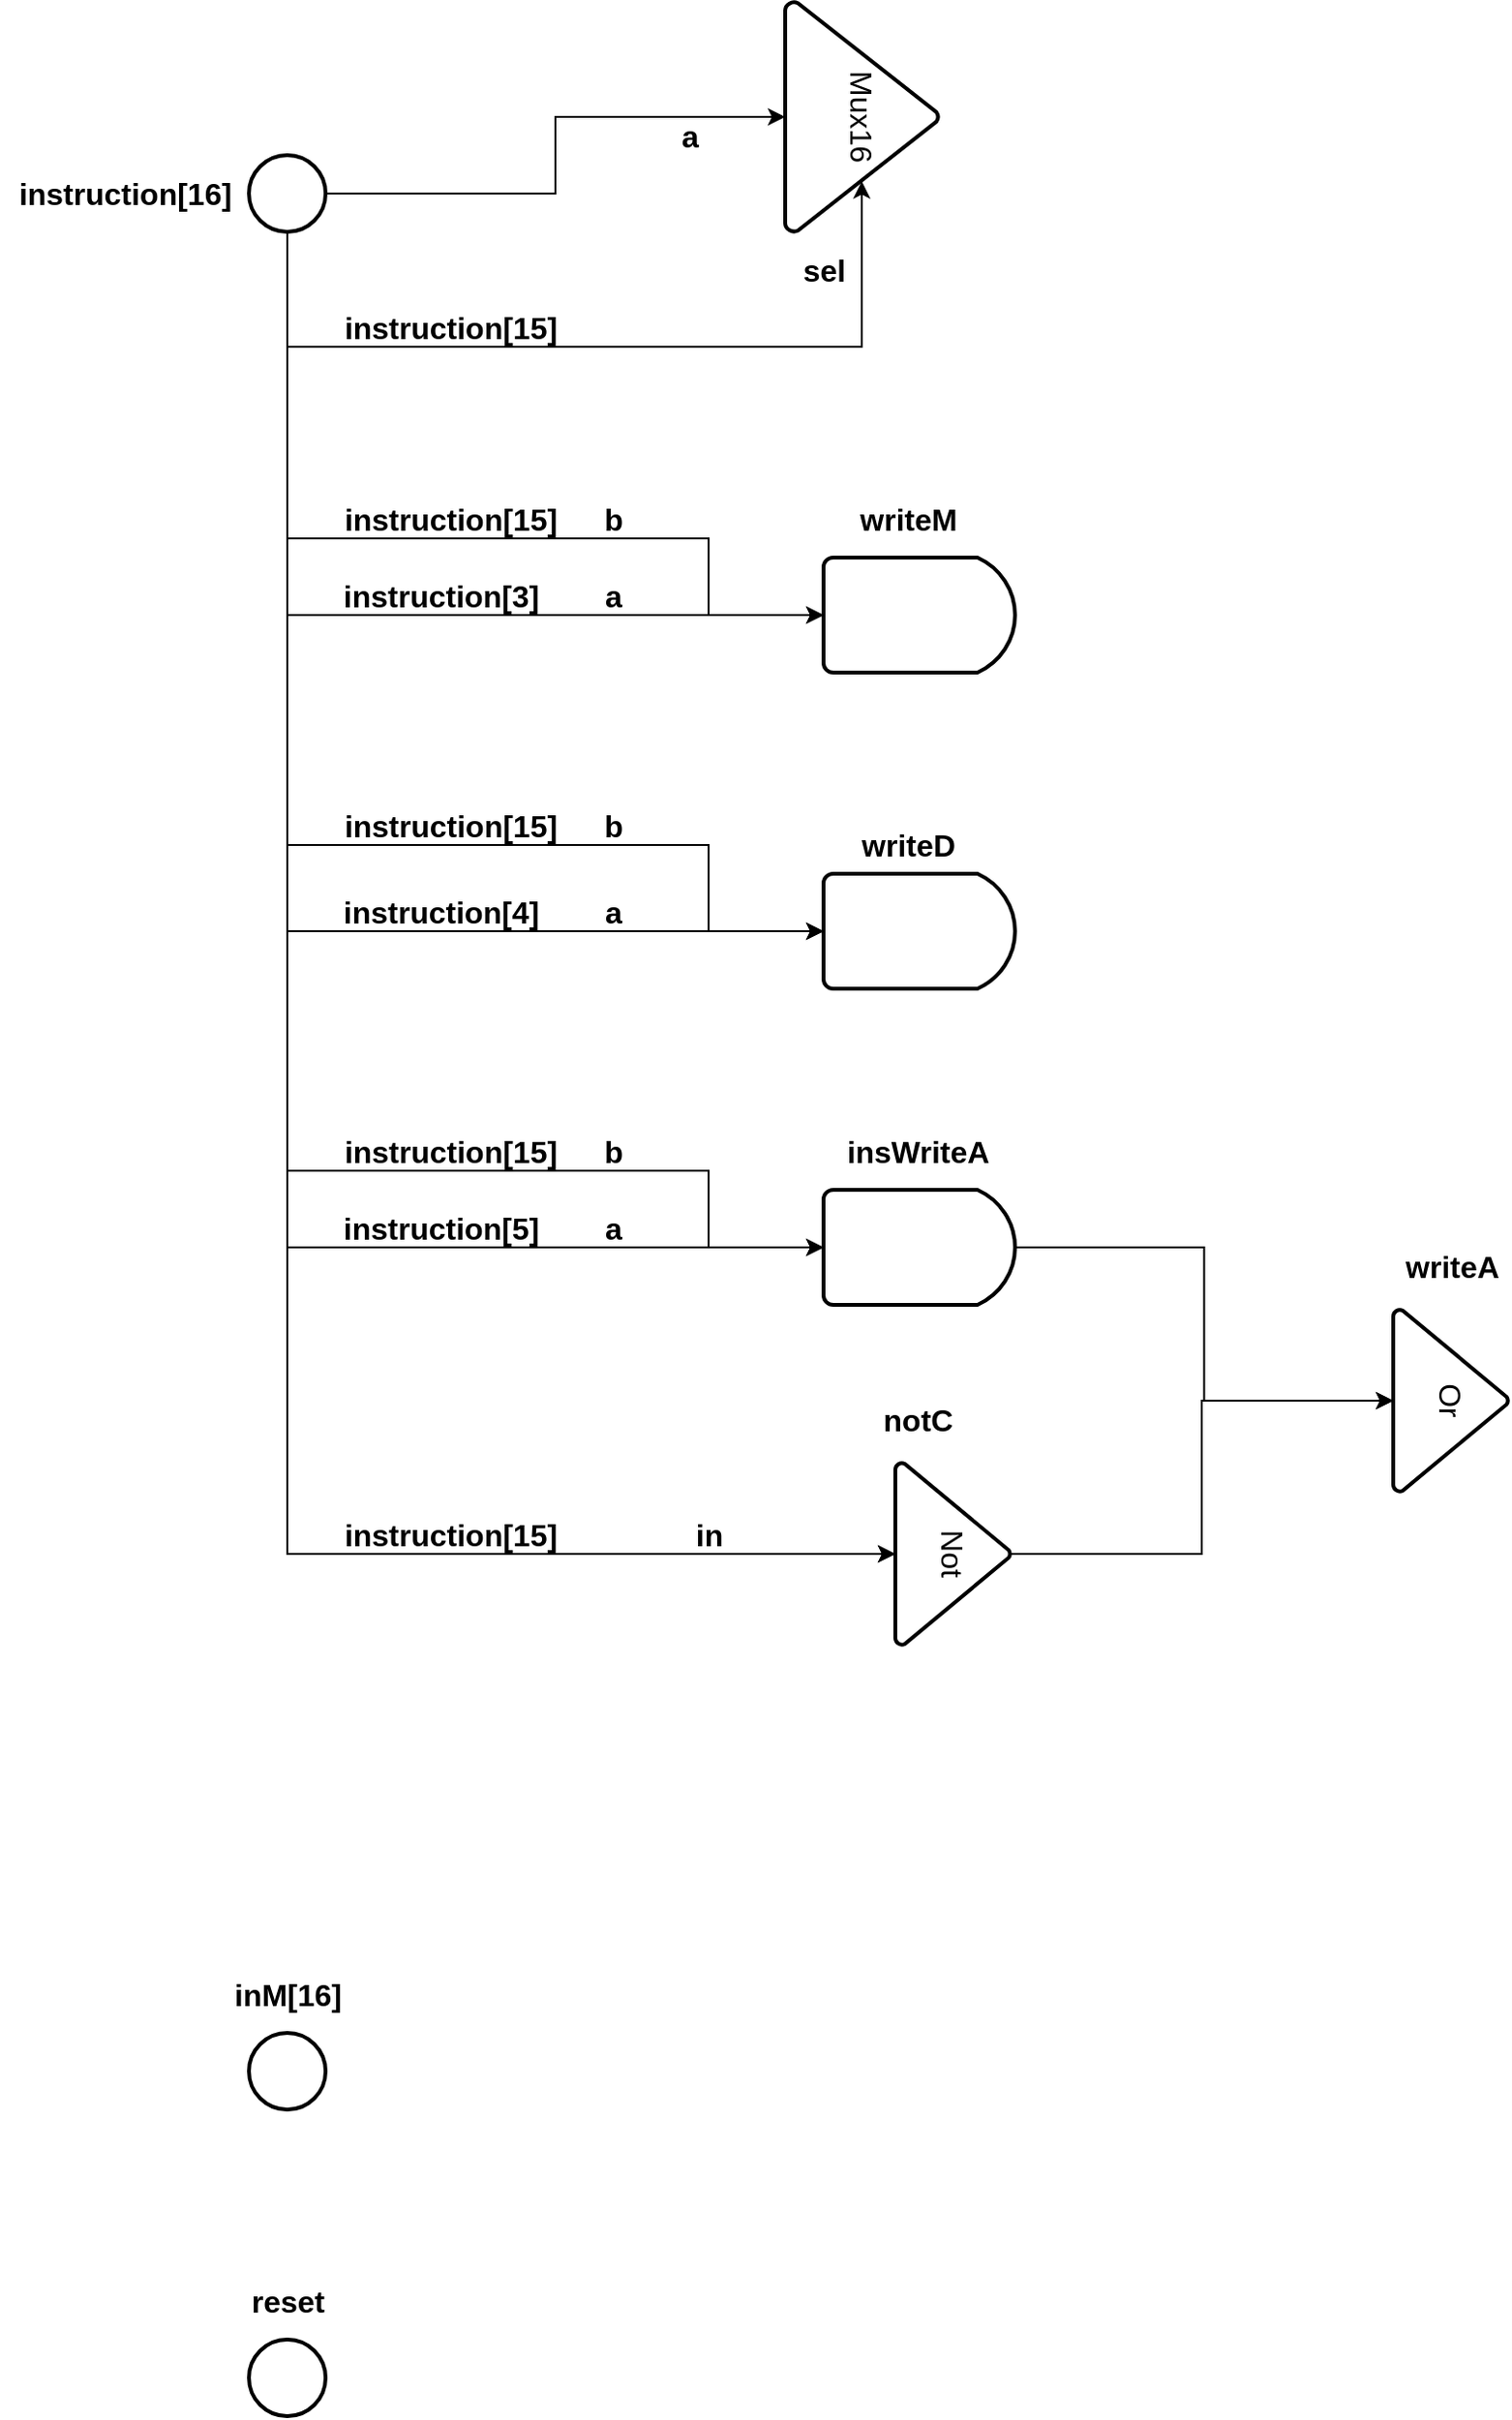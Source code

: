 <mxfile version="16.6.2" type="device"><diagram id="M8ErJZarfprn00fFAe0b" name="Page-1"><mxGraphModel dx="2500" dy="896" grid="1" gridSize="10" guides="1" tooltips="1" connect="1" arrows="1" fold="1" page="1" pageScale="1" pageWidth="827" pageHeight="1169" math="0" shadow="0"><root><mxCell id="0"/><mxCell id="1" parent="0"/><mxCell id="nbXC6So5q-EZ1UPwCd8--1" value="" style="strokeWidth=2;html=1;shape=mxgraph.flowchart.start_2;whiteSpace=wrap;" vertex="1" parent="1"><mxGeometry x="40" y="1180" width="40" height="40" as="geometry"/></mxCell><mxCell id="nbXC6So5q-EZ1UPwCd8--2" value="inM[16]" style="text;html=1;align=center;verticalAlign=middle;resizable=0;points=[];autosize=1;strokeColor=none;fillColor=none;fontStyle=1;fontSize=16;" vertex="1" parent="1"><mxGeometry x="25" y="1150" width="70" height="20" as="geometry"/></mxCell><mxCell id="nbXC6So5q-EZ1UPwCd8--8" style="edgeStyle=orthogonalEdgeStyle;rounded=0;orthogonalLoop=1;jettySize=auto;html=1;fontSize=16;" edge="1" parent="1" source="nbXC6So5q-EZ1UPwCd8--3" target="nbXC6So5q-EZ1UPwCd8--7"><mxGeometry relative="1" as="geometry"/></mxCell><mxCell id="nbXC6So5q-EZ1UPwCd8--9" style="edgeStyle=orthogonalEdgeStyle;rounded=0;orthogonalLoop=1;jettySize=auto;html=1;entryX=0.78;entryY=0.5;entryDx=0;entryDy=0;entryPerimeter=0;fontSize=16;" edge="1" parent="1" source="nbXC6So5q-EZ1UPwCd8--3" target="nbXC6So5q-EZ1UPwCd8--7"><mxGeometry relative="1" as="geometry"><Array as="points"><mxPoint x="60" y="300"/><mxPoint x="360" y="300"/></Array></mxGeometry></mxCell><mxCell id="nbXC6So5q-EZ1UPwCd8--14" style="edgeStyle=orthogonalEdgeStyle;rounded=0;orthogonalLoop=1;jettySize=auto;html=1;entryX=0;entryY=0.5;entryDx=0;entryDy=0;entryPerimeter=0;fontSize=16;" edge="1" parent="1" source="nbXC6So5q-EZ1UPwCd8--3" target="nbXC6So5q-EZ1UPwCd8--13"><mxGeometry relative="1" as="geometry"><Array as="points"><mxPoint x="60" y="440"/></Array></mxGeometry></mxCell><mxCell id="nbXC6So5q-EZ1UPwCd8--19" style="edgeStyle=orthogonalEdgeStyle;rounded=0;orthogonalLoop=1;jettySize=auto;html=1;exitX=0.5;exitY=1;exitDx=0;exitDy=0;exitPerimeter=0;entryX=0;entryY=0.5;entryDx=0;entryDy=0;entryPerimeter=0;fontSize=16;" edge="1" parent="1" source="nbXC6So5q-EZ1UPwCd8--3" target="nbXC6So5q-EZ1UPwCd8--13"><mxGeometry relative="1" as="geometry"><Array as="points"><mxPoint x="60" y="400"/><mxPoint x="280" y="400"/><mxPoint x="280" y="440"/></Array></mxGeometry></mxCell><mxCell id="nbXC6So5q-EZ1UPwCd8--24" style="edgeStyle=orthogonalEdgeStyle;rounded=0;orthogonalLoop=1;jettySize=auto;html=1;exitX=0.5;exitY=1;exitDx=0;exitDy=0;exitPerimeter=0;entryX=0;entryY=0.5;entryDx=0;entryDy=0;entryPerimeter=0;fontSize=16;" edge="1" parent="1" source="nbXC6So5q-EZ1UPwCd8--3" target="nbXC6So5q-EZ1UPwCd8--22"><mxGeometry relative="1" as="geometry"/></mxCell><mxCell id="nbXC6So5q-EZ1UPwCd8--27" style="edgeStyle=orthogonalEdgeStyle;rounded=0;orthogonalLoop=1;jettySize=auto;html=1;entryX=0;entryY=0.5;entryDx=0;entryDy=0;entryPerimeter=0;fontSize=16;" edge="1" parent="1" source="nbXC6So5q-EZ1UPwCd8--3" target="nbXC6So5q-EZ1UPwCd8--22"><mxGeometry relative="1" as="geometry"><Array as="points"><mxPoint x="60" y="560"/><mxPoint x="280" y="560"/><mxPoint x="280" y="605"/></Array></mxGeometry></mxCell><mxCell id="nbXC6So5q-EZ1UPwCd8--33" style="edgeStyle=orthogonalEdgeStyle;rounded=0;orthogonalLoop=1;jettySize=auto;html=1;entryX=0;entryY=0.5;entryDx=0;entryDy=0;entryPerimeter=0;fontSize=16;" edge="1" parent="1" source="nbXC6So5q-EZ1UPwCd8--3" target="nbXC6So5q-EZ1UPwCd8--32"><mxGeometry relative="1" as="geometry"><Array as="points"><mxPoint x="60" y="770"/></Array></mxGeometry></mxCell><mxCell id="nbXC6So5q-EZ1UPwCd8--34" style="edgeStyle=orthogonalEdgeStyle;rounded=0;orthogonalLoop=1;jettySize=auto;html=1;entryX=0;entryY=0.5;entryDx=0;entryDy=0;entryPerimeter=0;fontSize=16;" edge="1" parent="1" source="nbXC6So5q-EZ1UPwCd8--3" target="nbXC6So5q-EZ1UPwCd8--32"><mxGeometry relative="1" as="geometry"><Array as="points"><mxPoint x="60" y="730"/><mxPoint x="280" y="730"/><mxPoint x="280" y="770"/></Array></mxGeometry></mxCell><mxCell id="nbXC6So5q-EZ1UPwCd8--44" style="edgeStyle=orthogonalEdgeStyle;rounded=0;orthogonalLoop=1;jettySize=auto;html=1;entryX=0.5;entryY=1;entryDx=0;entryDy=0;entryPerimeter=0;fontSize=16;startArrow=none;" edge="1" parent="1" source="nbXC6So5q-EZ1UPwCd8--45" target="nbXC6So5q-EZ1UPwCd8--43"><mxGeometry relative="1" as="geometry"><Array as="points"><mxPoint x="60" y="930"/></Array></mxGeometry></mxCell><mxCell id="nbXC6So5q-EZ1UPwCd8--47" style="edgeStyle=orthogonalEdgeStyle;rounded=0;orthogonalLoop=1;jettySize=auto;html=1;entryX=0.5;entryY=1;entryDx=0;entryDy=0;entryPerimeter=0;fontSize=16;" edge="1" parent="1" source="nbXC6So5q-EZ1UPwCd8--3" target="nbXC6So5q-EZ1UPwCd8--43"><mxGeometry relative="1" as="geometry"><Array as="points"><mxPoint x="60" y="930"/></Array></mxGeometry></mxCell><mxCell id="nbXC6So5q-EZ1UPwCd8--3" value="" style="strokeWidth=2;html=1;shape=mxgraph.flowchart.start_2;whiteSpace=wrap;" vertex="1" parent="1"><mxGeometry x="40" y="200" width="40" height="40" as="geometry"/></mxCell><mxCell id="nbXC6So5q-EZ1UPwCd8--4" value="instruction[16]" style="text;html=1;align=center;verticalAlign=middle;resizable=0;points=[];autosize=1;strokeColor=none;fillColor=none;fontStyle=1;fontSize=16;" vertex="1" parent="1"><mxGeometry x="-90" y="210" width="130" height="20" as="geometry"/></mxCell><mxCell id="nbXC6So5q-EZ1UPwCd8--5" value="" style="strokeWidth=2;html=1;shape=mxgraph.flowchart.start_2;whiteSpace=wrap;" vertex="1" parent="1"><mxGeometry x="40" y="1340" width="40" height="40" as="geometry"/></mxCell><mxCell id="nbXC6So5q-EZ1UPwCd8--6" value="reset" style="text;html=1;align=center;verticalAlign=middle;resizable=0;points=[];autosize=1;strokeColor=none;fillColor=none;fontStyle=1;fontSize=16;" vertex="1" parent="1"><mxGeometry x="35" y="1310" width="50" height="20" as="geometry"/></mxCell><mxCell id="nbXC6So5q-EZ1UPwCd8--7" value="Mux16" style="strokeWidth=2;html=1;shape=mxgraph.flowchart.extract_or_measurement;whiteSpace=wrap;fontSize=16;rotation=90;" vertex="1" parent="1"><mxGeometry x="300" y="140" width="120" height="80" as="geometry"/></mxCell><mxCell id="nbXC6So5q-EZ1UPwCd8--10" value="instruction[15]" style="text;html=1;align=center;verticalAlign=middle;resizable=0;points=[];autosize=1;strokeColor=none;fillColor=none;fontSize=16;fontStyle=1" vertex="1" parent="1"><mxGeometry x="80" y="280" width="130" height="20" as="geometry"/></mxCell><mxCell id="nbXC6So5q-EZ1UPwCd8--11" value="a" style="text;html=1;align=center;verticalAlign=middle;resizable=0;points=[];autosize=1;strokeColor=none;fillColor=none;fontSize=16;fontStyle=1" vertex="1" parent="1"><mxGeometry x="260" y="180" width="20" height="20" as="geometry"/></mxCell><mxCell id="nbXC6So5q-EZ1UPwCd8--12" value="sel" style="text;html=1;align=center;verticalAlign=middle;resizable=0;points=[];autosize=1;strokeColor=none;fillColor=none;fontSize=16;fontStyle=1" vertex="1" parent="1"><mxGeometry x="320" y="250" width="40" height="20" as="geometry"/></mxCell><mxCell id="nbXC6So5q-EZ1UPwCd8--13" value="" style="strokeWidth=2;html=1;shape=mxgraph.flowchart.delay;whiteSpace=wrap;fontSize=16;" vertex="1" parent="1"><mxGeometry x="340" y="410" width="100" height="60" as="geometry"/></mxCell><mxCell id="nbXC6So5q-EZ1UPwCd8--15" value="instruction[3]" style="text;html=1;align=center;verticalAlign=middle;resizable=0;points=[];autosize=1;strokeColor=none;fillColor=none;fontSize=16;fontStyle=1" vertex="1" parent="1"><mxGeometry x="80" y="420" width="120" height="20" as="geometry"/></mxCell><mxCell id="nbXC6So5q-EZ1UPwCd8--17" value="a" style="text;html=1;align=center;verticalAlign=middle;resizable=0;points=[];autosize=1;strokeColor=none;fillColor=none;fontSize=16;fontStyle=1" vertex="1" parent="1"><mxGeometry x="220" y="420" width="20" height="20" as="geometry"/></mxCell><mxCell id="nbXC6So5q-EZ1UPwCd8--21" value="b" style="text;html=1;align=center;verticalAlign=middle;resizable=0;points=[];autosize=1;strokeColor=none;fillColor=none;fontSize=16;fontStyle=1" vertex="1" parent="1"><mxGeometry x="215" y="380" width="30" height="20" as="geometry"/></mxCell><mxCell id="nbXC6So5q-EZ1UPwCd8--22" value="" style="strokeWidth=2;html=1;shape=mxgraph.flowchart.delay;whiteSpace=wrap;fontSize=16;" vertex="1" parent="1"><mxGeometry x="340" y="575" width="100" height="60" as="geometry"/></mxCell><mxCell id="nbXC6So5q-EZ1UPwCd8--23" value="instruction[4]" style="text;html=1;align=center;verticalAlign=middle;resizable=0;points=[];autosize=1;strokeColor=none;fillColor=none;fontSize=16;fontStyle=1" vertex="1" parent="1"><mxGeometry x="80" y="585" width="120" height="20" as="geometry"/></mxCell><mxCell id="nbXC6So5q-EZ1UPwCd8--25" value="a" style="text;html=1;align=center;verticalAlign=middle;resizable=0;points=[];autosize=1;strokeColor=none;fillColor=none;fontSize=16;fontStyle=1" vertex="1" parent="1"><mxGeometry x="220" y="585" width="20" height="20" as="geometry"/></mxCell><mxCell id="nbXC6So5q-EZ1UPwCd8--26" value="instruction[15]" style="text;html=1;align=center;verticalAlign=middle;resizable=0;points=[];autosize=1;strokeColor=none;fillColor=none;fontSize=16;fontStyle=1" vertex="1" parent="1"><mxGeometry x="80" y="380" width="130" height="20" as="geometry"/></mxCell><mxCell id="nbXC6So5q-EZ1UPwCd8--28" value="b" style="text;html=1;align=center;verticalAlign=middle;resizable=0;points=[];autosize=1;strokeColor=none;fillColor=none;fontSize=16;fontStyle=1" vertex="1" parent="1"><mxGeometry x="215" y="540" width="30" height="20" as="geometry"/></mxCell><mxCell id="nbXC6So5q-EZ1UPwCd8--29" value="instruction[15]" style="text;html=1;align=center;verticalAlign=middle;resizable=0;points=[];autosize=1;strokeColor=none;fillColor=none;fontSize=16;fontStyle=1" vertex="1" parent="1"><mxGeometry x="80" y="540" width="130" height="20" as="geometry"/></mxCell><mxCell id="nbXC6So5q-EZ1UPwCd8--50" value="" style="edgeStyle=orthogonalEdgeStyle;rounded=0;orthogonalLoop=1;jettySize=auto;html=1;fontSize=16;entryX=0.5;entryY=1;entryDx=0;entryDy=0;entryPerimeter=0;" edge="1" parent="1" source="nbXC6So5q-EZ1UPwCd8--32" target="nbXC6So5q-EZ1UPwCd8--49"><mxGeometry relative="1" as="geometry"/></mxCell><mxCell id="nbXC6So5q-EZ1UPwCd8--32" value="" style="strokeWidth=2;html=1;shape=mxgraph.flowchart.delay;whiteSpace=wrap;fontSize=16;" vertex="1" parent="1"><mxGeometry x="340" y="740" width="100" height="60" as="geometry"/></mxCell><mxCell id="nbXC6So5q-EZ1UPwCd8--35" value="instruction[15]" style="text;html=1;align=center;verticalAlign=middle;resizable=0;points=[];autosize=1;strokeColor=none;fillColor=none;fontSize=16;fontStyle=1" vertex="1" parent="1"><mxGeometry x="80" y="710" width="130" height="20" as="geometry"/></mxCell><mxCell id="nbXC6So5q-EZ1UPwCd8--36" value="b" style="text;html=1;align=center;verticalAlign=middle;resizable=0;points=[];autosize=1;strokeColor=none;fillColor=none;fontSize=16;fontStyle=1" vertex="1" parent="1"><mxGeometry x="215" y="710" width="30" height="20" as="geometry"/></mxCell><mxCell id="nbXC6So5q-EZ1UPwCd8--37" value="instruction[5]" style="text;html=1;align=center;verticalAlign=middle;resizable=0;points=[];autosize=1;strokeColor=none;fillColor=none;fontSize=16;fontStyle=1" vertex="1" parent="1"><mxGeometry x="80" y="750" width="120" height="20" as="geometry"/></mxCell><mxCell id="nbXC6So5q-EZ1UPwCd8--38" value="a" style="text;html=1;align=center;verticalAlign=middle;resizable=0;points=[];autosize=1;strokeColor=none;fillColor=none;fontSize=16;fontStyle=1" vertex="1" parent="1"><mxGeometry x="220" y="750" width="20" height="20" as="geometry"/></mxCell><mxCell id="nbXC6So5q-EZ1UPwCd8--39" value="writeM" style="text;html=1;align=center;verticalAlign=middle;resizable=0;points=[];autosize=1;strokeColor=none;fillColor=none;fontSize=16;fontStyle=1" vertex="1" parent="1"><mxGeometry x="349" y="380" width="70" height="20" as="geometry"/></mxCell><mxCell id="nbXC6So5q-EZ1UPwCd8--40" value="writeD" style="text;html=1;align=center;verticalAlign=middle;resizable=0;points=[];autosize=1;strokeColor=none;fillColor=none;fontSize=16;fontStyle=1" vertex="1" parent="1"><mxGeometry x="354" y="550" width="60" height="20" as="geometry"/></mxCell><mxCell id="nbXC6So5q-EZ1UPwCd8--41" value="insWriteA" style="text;html=1;align=center;verticalAlign=middle;resizable=0;points=[];autosize=1;strokeColor=none;fillColor=none;fontSize=16;fontStyle=1" vertex="1" parent="1"><mxGeometry x="344" y="710" width="90" height="20" as="geometry"/></mxCell><mxCell id="nbXC6So5q-EZ1UPwCd8--51" style="edgeStyle=orthogonalEdgeStyle;rounded=0;orthogonalLoop=1;jettySize=auto;html=1;fontSize=16;" edge="1" parent="1" source="nbXC6So5q-EZ1UPwCd8--43" target="nbXC6So5q-EZ1UPwCd8--49"><mxGeometry relative="1" as="geometry"/></mxCell><mxCell id="nbXC6So5q-EZ1UPwCd8--43" value="Not" style="strokeWidth=2;html=1;shape=mxgraph.flowchart.extract_or_measurement;whiteSpace=wrap;fontSize=16;rotation=90;" vertex="1" parent="1"><mxGeometry x="360" y="900" width="95" height="60" as="geometry"/></mxCell><mxCell id="nbXC6So5q-EZ1UPwCd8--45" value="instruction[15]" style="text;html=1;align=center;verticalAlign=middle;resizable=0;points=[];autosize=1;strokeColor=none;fillColor=none;fontSize=16;fontStyle=1" vertex="1" parent="1"><mxGeometry x="80" y="910" width="130" height="20" as="geometry"/></mxCell><mxCell id="nbXC6So5q-EZ1UPwCd8--48" value="in" style="text;html=1;align=center;verticalAlign=middle;resizable=0;points=[];autosize=1;strokeColor=none;fillColor=none;fontSize=16;fontStyle=1" vertex="1" parent="1"><mxGeometry x="265" y="910" width="30" height="20" as="geometry"/></mxCell><mxCell id="nbXC6So5q-EZ1UPwCd8--49" value="Or" style="strokeWidth=2;html=1;shape=mxgraph.flowchart.extract_or_measurement;whiteSpace=wrap;fontSize=16;rotation=90;" vertex="1" parent="1"><mxGeometry x="620" y="820" width="95" height="60" as="geometry"/></mxCell><mxCell id="nbXC6So5q-EZ1UPwCd8--52" value="notC" style="text;html=1;align=center;verticalAlign=middle;resizable=0;points=[];autosize=1;strokeColor=none;fillColor=none;fontSize=16;fontStyle=1" vertex="1" parent="1"><mxGeometry x="364" y="850" width="50" height="20" as="geometry"/></mxCell><mxCell id="nbXC6So5q-EZ1UPwCd8--53" value="writeA" style="text;html=1;align=center;verticalAlign=middle;resizable=0;points=[];autosize=1;strokeColor=none;fillColor=none;fontSize=16;fontStyle=1" vertex="1" parent="1"><mxGeometry x="637.5" y="770" width="60" height="20" as="geometry"/></mxCell></root></mxGraphModel></diagram></mxfile>